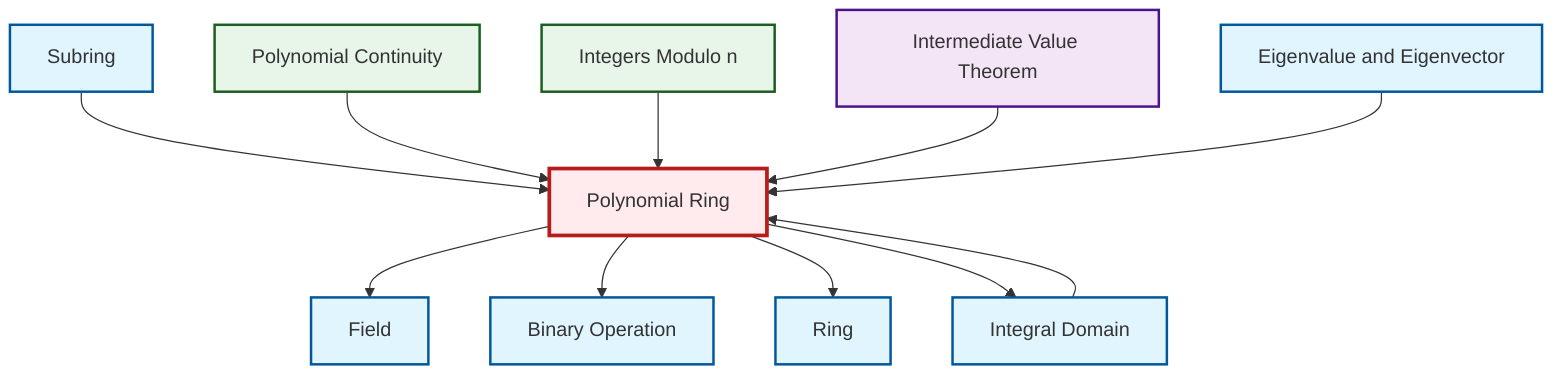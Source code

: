 graph TD
    classDef definition fill:#e1f5fe,stroke:#01579b,stroke-width:2px
    classDef theorem fill:#f3e5f5,stroke:#4a148c,stroke-width:2px
    classDef axiom fill:#fff3e0,stroke:#e65100,stroke-width:2px
    classDef example fill:#e8f5e9,stroke:#1b5e20,stroke-width:2px
    classDef current fill:#ffebee,stroke:#b71c1c,stroke-width:3px
    def-subring["Subring"]:::definition
    def-polynomial-ring["Polynomial Ring"]:::definition
    def-ring["Ring"]:::definition
    ex-polynomial-continuity["Polynomial Continuity"]:::example
    def-eigenvalue-eigenvector["Eigenvalue and Eigenvector"]:::definition
    def-binary-operation["Binary Operation"]:::definition
    def-field["Field"]:::definition
    ex-quotient-integers-mod-n["Integers Modulo n"]:::example
    thm-intermediate-value["Intermediate Value Theorem"]:::theorem
    def-integral-domain["Integral Domain"]:::definition
    def-subring --> def-polynomial-ring
    ex-polynomial-continuity --> def-polynomial-ring
    ex-quotient-integers-mod-n --> def-polynomial-ring
    def-polynomial-ring --> def-field
    def-polynomial-ring --> def-binary-operation
    def-polynomial-ring --> def-ring
    thm-intermediate-value --> def-polynomial-ring
    def-integral-domain --> def-polynomial-ring
    def-polynomial-ring --> def-integral-domain
    def-eigenvalue-eigenvector --> def-polynomial-ring
    class def-polynomial-ring current